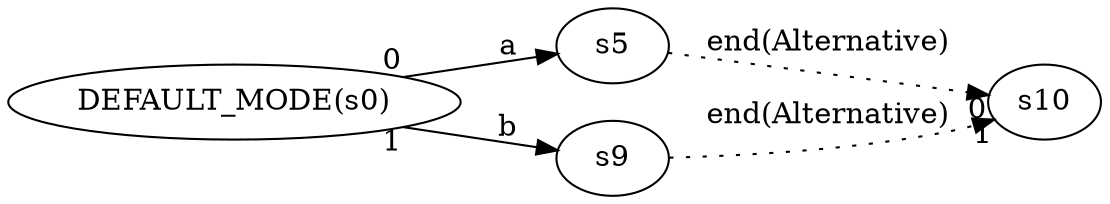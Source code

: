 digraph ATN {
  rankdir=LR;

  "DEFAULT_MODE(s0)" -> s5 [label=a, taillabel=0]
  s5 -> s10 [label="end(Alternative)", headlabel=0, style=dotted]
  "DEFAULT_MODE(s0)" -> s9 [label=b, taillabel=1]
  s9 -> s10 [label="end(Alternative)", headlabel=1, style=dotted]
}